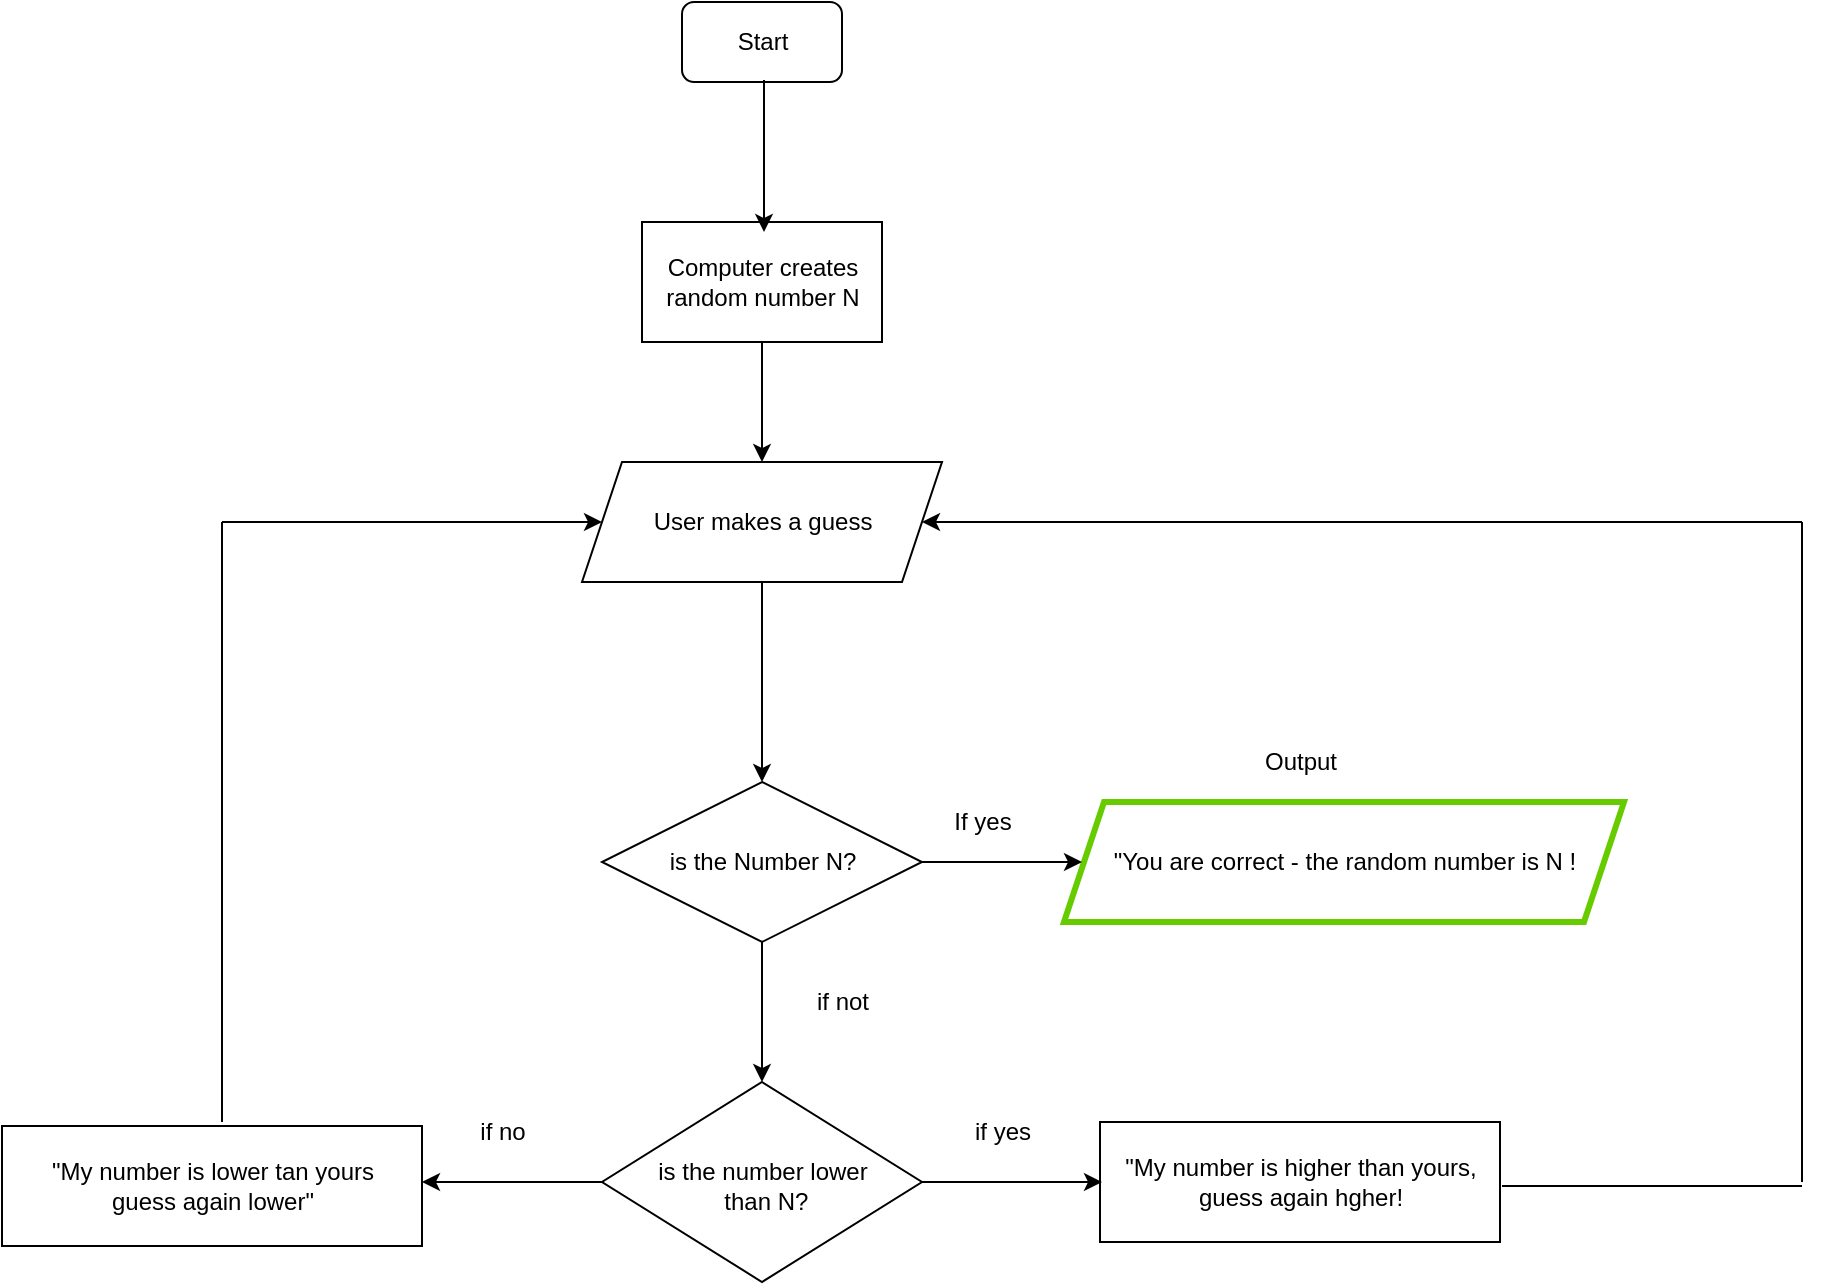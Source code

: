 <mxfile version="14.8.0" type="device"><diagram id="30duyYO6yhc4al5Bk6gN" name="Page-1"><mxGraphModel dx="1327" dy="799" grid="1" gridSize="10" guides="1" tooltips="1" connect="1" arrows="1" fold="1" page="1" pageScale="1" pageWidth="827" pageHeight="1169" math="0" shadow="0"><root><mxCell id="0"/><mxCell id="1" parent="0"/><mxCell id="-MZgo7aW759QlfJ7LtPZ-10" value="" style="shape=parallelogram;perimeter=parallelogramPerimeter;whiteSpace=wrap;html=1;fixedSize=1;strokeColor=#66CC00;strokeWidth=3;" vertex="1" parent="1"><mxGeometry x="979" y="630" width="280" height="60" as="geometry"/></mxCell><mxCell id="-MZgo7aW759QlfJ7LtPZ-3" value="" style="rounded=0;whiteSpace=wrap;html=1;" vertex="1" parent="1"><mxGeometry x="997" y="790" width="200" height="60" as="geometry"/></mxCell><mxCell id="-MZgo7aW759QlfJ7LtPZ-2" value="" style="rounded=0;whiteSpace=wrap;html=1;" vertex="1" parent="1"><mxGeometry x="768" y="340" width="120" height="60" as="geometry"/></mxCell><mxCell id="tVw0z5yzi3VPSDaAszkr-1" value="" style="rounded=1;whiteSpace=wrap;html=1;" parent="1" vertex="1"><mxGeometry x="788" y="230" width="80" height="40" as="geometry"/></mxCell><mxCell id="tVw0z5yzi3VPSDaAszkr-2" value="Start" style="text;html=1;resizable=0;autosize=1;align=center;verticalAlign=middle;points=[];fillColor=none;strokeColor=none;rounded=0;" parent="1" vertex="1"><mxGeometry x="808" y="240" width="40" height="20" as="geometry"/></mxCell><mxCell id="tVw0z5yzi3VPSDaAszkr-4" value="Computer creates &lt;br&gt;random number N" style="text;html=1;resizable=0;autosize=1;align=center;verticalAlign=middle;points=[];fillColor=none;strokeColor=none;rounded=0;" parent="1" vertex="1"><mxGeometry x="773" y="355" width="110" height="30" as="geometry"/></mxCell><mxCell id="tVw0z5yzi3VPSDaAszkr-5" value="" style="endArrow=classic;html=1;" parent="1" edge="1"><mxGeometry width="50" height="50" relative="1" as="geometry"><mxPoint x="829" y="269" as="sourcePoint"/><mxPoint x="829" y="345" as="targetPoint"/></mxGeometry></mxCell><mxCell id="tVw0z5yzi3VPSDaAszkr-6" value="" style="rhombus;whiteSpace=wrap;html=1;" parent="1" vertex="1"><mxGeometry x="748" y="620" width="160" height="80" as="geometry"/></mxCell><mxCell id="tVw0z5yzi3VPSDaAszkr-7" value="is the Number N?" style="text;html=1;resizable=0;autosize=1;align=center;verticalAlign=middle;points=[];fillColor=none;strokeColor=none;rounded=0;" parent="1" vertex="1"><mxGeometry x="773" y="650" width="110" height="20" as="geometry"/></mxCell><mxCell id="tVw0z5yzi3VPSDaAszkr-10" value="" style="endArrow=classic;html=1;exitX=0.5;exitY=1;exitDx=0;exitDy=0;" parent="1" source="tVw0z5yzi3VPSDaAszkr-21" edge="1"><mxGeometry width="50" height="50" relative="1" as="geometry"><mxPoint x="828" y="560" as="sourcePoint"/><mxPoint x="828" y="620" as="targetPoint"/></mxGeometry></mxCell><mxCell id="tVw0z5yzi3VPSDaAszkr-11" value="" style="endArrow=classic;html=1;exitX=1;exitY=0.5;exitDx=0;exitDy=0;" parent="1" source="tVw0z5yzi3VPSDaAszkr-6" edge="1"><mxGeometry width="50" height="50" relative="1" as="geometry"><mxPoint x="878" y="690" as="sourcePoint"/><mxPoint x="988" y="660" as="targetPoint"/></mxGeometry></mxCell><mxCell id="tVw0z5yzi3VPSDaAszkr-12" value="If yes" style="text;html=1;resizable=0;autosize=1;align=center;verticalAlign=middle;points=[];fillColor=none;strokeColor=none;rounded=0;" parent="1" vertex="1"><mxGeometry x="918" y="630" width="40" height="20" as="geometry"/></mxCell><mxCell id="tVw0z5yzi3VPSDaAszkr-15" value="&quot;You are correct - the random number is N !" style="text;html=1;resizable=0;autosize=1;align=center;verticalAlign=middle;points=[];fillColor=none;strokeColor=none;rounded=0;" parent="1" vertex="1"><mxGeometry x="994" y="650" width="250" height="20" as="geometry"/></mxCell><mxCell id="tVw0z5yzi3VPSDaAszkr-16" value="Output" style="text;html=1;resizable=0;autosize=1;align=center;verticalAlign=middle;points=[];fillColor=none;strokeColor=none;rounded=0;" parent="1" vertex="1"><mxGeometry x="1072" y="600" width="50" height="20" as="geometry"/></mxCell><mxCell id="tVw0z5yzi3VPSDaAszkr-17" value="" style="endArrow=classic;html=1;exitX=0.5;exitY=1;exitDx=0;exitDy=0;entryX=0.5;entryY=0;entryDx=0;entryDy=0;" parent="1" source="tVw0z5yzi3VPSDaAszkr-6" target="tVw0z5yzi3VPSDaAszkr-18" edge="1"><mxGeometry width="50" height="50" relative="1" as="geometry"><mxPoint x="798" y="760" as="sourcePoint"/><mxPoint x="828" y="750" as="targetPoint"/></mxGeometry></mxCell><mxCell id="tVw0z5yzi3VPSDaAszkr-18" value="" style="rhombus;whiteSpace=wrap;html=1;" parent="1" vertex="1"><mxGeometry x="748" y="770" width="160" height="100" as="geometry"/></mxCell><mxCell id="tVw0z5yzi3VPSDaAszkr-19" value="is the number lower&lt;br&gt;&amp;nbsp;than N?" style="text;html=1;resizable=0;autosize=1;align=center;verticalAlign=middle;points=[];fillColor=none;strokeColor=none;rounded=0;" parent="1" vertex="1"><mxGeometry x="768" y="807" width="120" height="30" as="geometry"/></mxCell><mxCell id="tVw0z5yzi3VPSDaAszkr-21" value="" style="shape=parallelogram;perimeter=parallelogramPerimeter;whiteSpace=wrap;html=1;fixedSize=1;" parent="1" vertex="1"><mxGeometry x="738" y="460" width="180" height="60" as="geometry"/></mxCell><mxCell id="tVw0z5yzi3VPSDaAszkr-22" value="" style="endArrow=classic;html=1;exitX=0.5;exitY=1;exitDx=0;exitDy=0;entryX=0.5;entryY=0;entryDx=0;entryDy=0;" parent="1" source="-MZgo7aW759QlfJ7LtPZ-2" target="tVw0z5yzi3VPSDaAszkr-21" edge="1"><mxGeometry width="50" height="50" relative="1" as="geometry"><mxPoint x="828" y="410" as="sourcePoint"/><mxPoint x="998" y="430" as="targetPoint"/></mxGeometry></mxCell><mxCell id="tVw0z5yzi3VPSDaAszkr-23" value="User makes a guess" style="text;html=1;resizable=0;autosize=1;align=center;verticalAlign=middle;points=[];fillColor=none;strokeColor=none;rounded=0;" parent="1" vertex="1"><mxGeometry x="768" y="480" width="120" height="20" as="geometry"/></mxCell><mxCell id="tVw0z5yzi3VPSDaAszkr-24" value="if not" style="text;html=1;resizable=0;autosize=1;align=center;verticalAlign=middle;points=[];fillColor=none;strokeColor=none;rounded=0;" parent="1" vertex="1"><mxGeometry x="848" y="720" width="40" height="20" as="geometry"/></mxCell><mxCell id="tVw0z5yzi3VPSDaAszkr-26" value="" style="endArrow=classic;html=1;exitX=1;exitY=0.5;exitDx=0;exitDy=0;" parent="1" source="tVw0z5yzi3VPSDaAszkr-18" edge="1"><mxGeometry width="50" height="50" relative="1" as="geometry"><mxPoint x="908" y="850" as="sourcePoint"/><mxPoint x="998" y="820" as="targetPoint"/></mxGeometry></mxCell><mxCell id="tVw0z5yzi3VPSDaAszkr-29" value="&quot;My number is higher than yours,&lt;br&gt;guess again hgher!" style="text;html=1;resizable=0;autosize=1;align=center;verticalAlign=middle;points=[];fillColor=none;strokeColor=none;rounded=0;" parent="1" vertex="1"><mxGeometry x="1002" y="805" width="190" height="30" as="geometry"/></mxCell><mxCell id="tVw0z5yzi3VPSDaAszkr-30" value="if yes" style="text;html=1;resizable=0;autosize=1;align=center;verticalAlign=middle;points=[];fillColor=none;strokeColor=none;rounded=0;" parent="1" vertex="1"><mxGeometry x="928" y="785" width="40" height="20" as="geometry"/></mxCell><mxCell id="tVw0z5yzi3VPSDaAszkr-31" value="" style="endArrow=none;html=1;" parent="1" edge="1"><mxGeometry width="50" height="50" relative="1" as="geometry"><mxPoint x="1198" y="822" as="sourcePoint"/><mxPoint x="1348" y="822" as="targetPoint"/></mxGeometry></mxCell><mxCell id="tVw0z5yzi3VPSDaAszkr-32" value="" style="endArrow=none;html=1;" parent="1" edge="1"><mxGeometry width="50" height="50" relative="1" as="geometry"><mxPoint x="1348" y="820" as="sourcePoint"/><mxPoint x="1348" y="490" as="targetPoint"/></mxGeometry></mxCell><mxCell id="tVw0z5yzi3VPSDaAszkr-33" value="" style="endArrow=classic;html=1;entryX=1;entryY=0.5;entryDx=0;entryDy=0;" parent="1" target="tVw0z5yzi3VPSDaAszkr-21" edge="1"><mxGeometry width="50" height="50" relative="1" as="geometry"><mxPoint x="1348" y="490" as="sourcePoint"/><mxPoint x="1258" y="480" as="targetPoint"/></mxGeometry></mxCell><mxCell id="tVw0z5yzi3VPSDaAszkr-34" value="" style="endArrow=classic;html=1;exitX=0;exitY=0.5;exitDx=0;exitDy=0;" parent="1" source="tVw0z5yzi3VPSDaAszkr-18" edge="1"><mxGeometry width="50" height="50" relative="1" as="geometry"><mxPoint x="688" y="840" as="sourcePoint"/><mxPoint x="658" y="820" as="targetPoint"/></mxGeometry></mxCell><mxCell id="-MZgo7aW759QlfJ7LtPZ-5" value="" style="rounded=0;whiteSpace=wrap;html=1;" vertex="1" parent="1"><mxGeometry x="448" y="792" width="210" height="60" as="geometry"/></mxCell><mxCell id="-MZgo7aW759QlfJ7LtPZ-6" value="&quot;My number is lower tan yours&lt;br&gt;guess again lower&quot;" style="text;html=1;resizable=0;autosize=1;align=center;verticalAlign=middle;points=[];fillColor=none;strokeColor=none;rounded=0;" vertex="1" parent="1"><mxGeometry x="463" y="807" width="180" height="30" as="geometry"/></mxCell><mxCell id="-MZgo7aW759QlfJ7LtPZ-8" value="" style="endArrow=classic;html=1;entryX=0;entryY=0.5;entryDx=0;entryDy=0;" edge="1" parent="1" target="tVw0z5yzi3VPSDaAszkr-21"><mxGeometry width="50" height="50" relative="1" as="geometry"><mxPoint x="558" y="490" as="sourcePoint"/><mxPoint x="788" y="560" as="targetPoint"/></mxGeometry></mxCell><mxCell id="-MZgo7aW759QlfJ7LtPZ-9" value="if no" style="text;html=1;resizable=0;autosize=1;align=center;verticalAlign=middle;points=[];fillColor=none;strokeColor=none;rounded=0;" vertex="1" parent="1"><mxGeometry x="678" y="785" width="40" height="20" as="geometry"/></mxCell><mxCell id="-MZgo7aW759QlfJ7LtPZ-11" value="" style="endArrow=none;html=1;" edge="1" parent="1"><mxGeometry width="50" height="50" relative="1" as="geometry"><mxPoint x="558" y="790" as="sourcePoint"/><mxPoint x="558" y="490" as="targetPoint"/></mxGeometry></mxCell></root></mxGraphModel></diagram></mxfile>